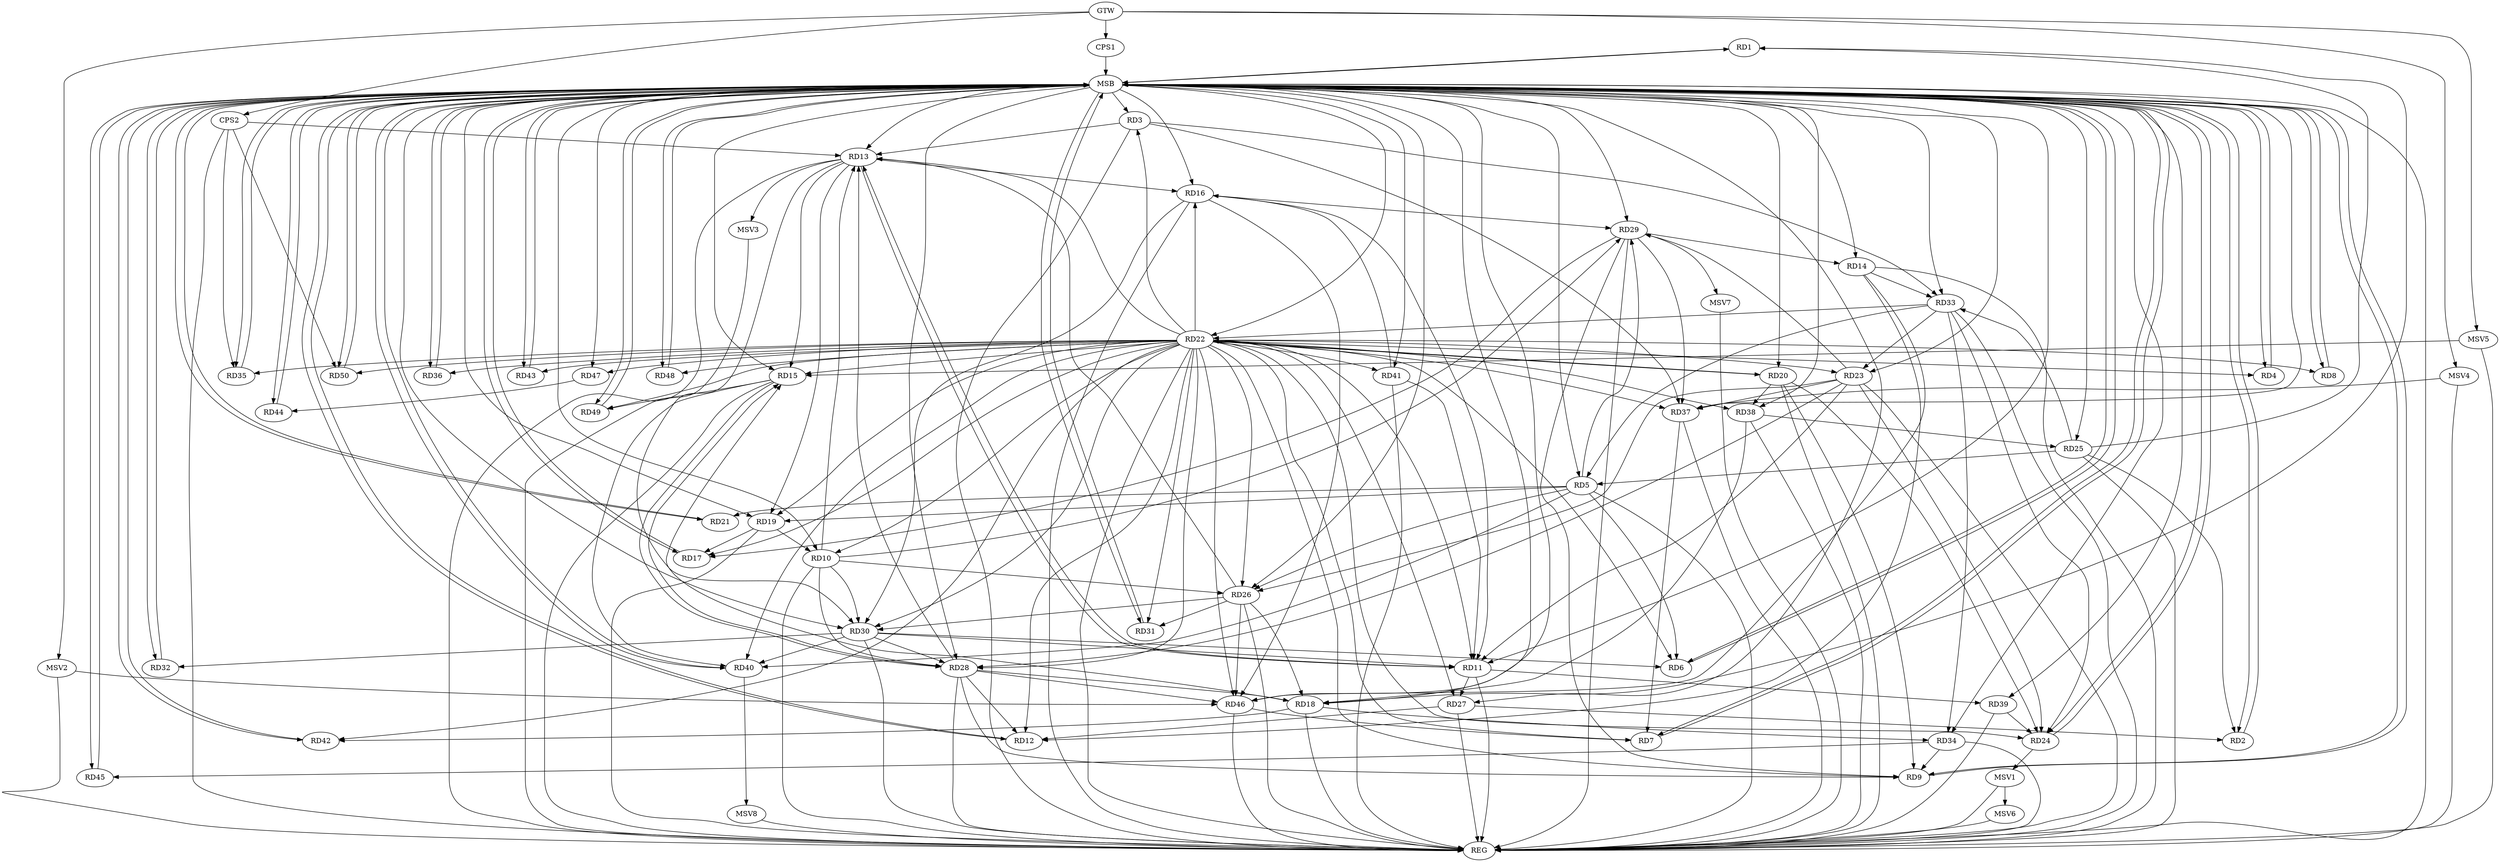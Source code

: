 strict digraph G {
  RD1 [ label="RD1" ];
  RD2 [ label="RD2" ];
  RD3 [ label="RD3" ];
  RD4 [ label="RD4" ];
  RD5 [ label="RD5" ];
  RD6 [ label="RD6" ];
  RD7 [ label="RD7" ];
  RD8 [ label="RD8" ];
  RD9 [ label="RD9" ];
  RD10 [ label="RD10" ];
  RD11 [ label="RD11" ];
  RD12 [ label="RD12" ];
  RD13 [ label="RD13" ];
  RD14 [ label="RD14" ];
  RD15 [ label="RD15" ];
  RD16 [ label="RD16" ];
  RD17 [ label="RD17" ];
  RD18 [ label="RD18" ];
  RD19 [ label="RD19" ];
  RD20 [ label="RD20" ];
  RD21 [ label="RD21" ];
  RD22 [ label="RD22" ];
  RD23 [ label="RD23" ];
  RD24 [ label="RD24" ];
  RD25 [ label="RD25" ];
  RD26 [ label="RD26" ];
  RD27 [ label="RD27" ];
  RD28 [ label="RD28" ];
  RD29 [ label="RD29" ];
  RD30 [ label="RD30" ];
  RD31 [ label="RD31" ];
  RD32 [ label="RD32" ];
  RD33 [ label="RD33" ];
  RD34 [ label="RD34" ];
  RD35 [ label="RD35" ];
  RD36 [ label="RD36" ];
  RD37 [ label="RD37" ];
  RD38 [ label="RD38" ];
  RD39 [ label="RD39" ];
  RD40 [ label="RD40" ];
  RD41 [ label="RD41" ];
  RD42 [ label="RD42" ];
  RD43 [ label="RD43" ];
  RD44 [ label="RD44" ];
  RD45 [ label="RD45" ];
  RD46 [ label="RD46" ];
  RD47 [ label="RD47" ];
  RD48 [ label="RD48" ];
  RD49 [ label="RD49" ];
  RD50 [ label="RD50" ];
  CPS1 [ label="CPS1" ];
  CPS2 [ label="CPS2" ];
  GTW [ label="GTW" ];
  REG [ label="REG" ];
  MSB [ label="MSB" ];
  MSV1 [ label="MSV1" ];
  MSV2 [ label="MSV2" ];
  MSV3 [ label="MSV3" ];
  MSV4 [ label="MSV4" ];
  MSV5 [ label="MSV5" ];
  MSV6 [ label="MSV6" ];
  MSV7 [ label="MSV7" ];
  MSV8 [ label="MSV8" ];
  RD18 -> RD1;
  RD25 -> RD1;
  RD25 -> RD2;
  RD27 -> RD2;
  RD3 -> RD13;
  RD3 -> RD33;
  RD3 -> RD37;
  RD5 -> RD6;
  RD5 -> RD19;
  RD5 -> RD21;
  RD25 -> RD5;
  RD5 -> RD26;
  RD5 -> RD29;
  RD33 -> RD5;
  RD5 -> RD40;
  RD22 -> RD6;
  RD30 -> RD6;
  RD22 -> RD7;
  RD37 -> RD7;
  RD46 -> RD7;
  RD20 -> RD9;
  RD22 -> RD9;
  RD28 -> RD9;
  RD29 -> RD9;
  RD34 -> RD9;
  RD10 -> RD13;
  RD19 -> RD10;
  RD10 -> RD26;
  RD10 -> RD28;
  RD10 -> RD29;
  RD10 -> RD30;
  RD11 -> RD13;
  RD13 -> RD11;
  RD16 -> RD11;
  RD23 -> RD11;
  RD11 -> RD27;
  RD30 -> RD11;
  RD11 -> RD39;
  RD41 -> RD11;
  RD14 -> RD12;
  RD22 -> RD12;
  RD27 -> RD12;
  RD28 -> RD12;
  RD13 -> RD15;
  RD13 -> RD16;
  RD13 -> RD19;
  RD26 -> RD13;
  RD28 -> RD13;
  RD13 -> RD30;
  RD29 -> RD14;
  RD14 -> RD33;
  RD14 -> RD46;
  RD18 -> RD15;
  RD15 -> RD28;
  RD28 -> RD15;
  RD15 -> RD40;
  RD15 -> RD49;
  RD22 -> RD16;
  RD16 -> RD29;
  RD16 -> RD30;
  RD41 -> RD16;
  RD16 -> RD46;
  RD19 -> RD17;
  RD29 -> RD17;
  RD26 -> RD18;
  RD28 -> RD18;
  RD18 -> RD34;
  RD38 -> RD18;
  RD18 -> RD42;
  RD20 -> RD22;
  RD20 -> RD24;
  RD20 -> RD38;
  RD33 -> RD22;
  RD22 -> RD37;
  RD22 -> RD38;
  RD22 -> RD46;
  RD23 -> RD24;
  RD23 -> RD26;
  RD23 -> RD28;
  RD23 -> RD29;
  RD33 -> RD23;
  RD23 -> RD37;
  RD33 -> RD24;
  RD39 -> RD24;
  RD25 -> RD33;
  RD38 -> RD25;
  RD26 -> RD30;
  RD26 -> RD31;
  RD26 -> RD46;
  RD30 -> RD28;
  RD28 -> RD46;
  RD29 -> RD37;
  RD30 -> RD32;
  RD30 -> RD40;
  RD33 -> RD34;
  RD34 -> RD45;
  RD47 -> RD44;
  CPS2 -> RD13;
  CPS2 -> RD35;
  CPS2 -> RD50;
  GTW -> CPS1;
  GTW -> CPS2;
  RD3 -> REG;
  RD5 -> REG;
  RD10 -> REG;
  RD11 -> REG;
  RD13 -> REG;
  RD14 -> REG;
  RD15 -> REG;
  RD16 -> REG;
  RD18 -> REG;
  RD19 -> REG;
  RD20 -> REG;
  RD22 -> REG;
  RD23 -> REG;
  RD25 -> REG;
  RD26 -> REG;
  RD27 -> REG;
  RD28 -> REG;
  RD29 -> REG;
  RD30 -> REG;
  RD33 -> REG;
  RD34 -> REG;
  RD37 -> REG;
  RD38 -> REG;
  RD39 -> REG;
  RD41 -> REG;
  RD46 -> REG;
  CPS2 -> REG;
  RD1 -> MSB;
  MSB -> RD24;
  MSB -> REG;
  RD2 -> MSB;
  MSB -> RD1;
  MSB -> RD5;
  MSB -> RD6;
  MSB -> RD12;
  MSB -> RD22;
  MSB -> RD48;
  RD4 -> MSB;
  MSB -> RD3;
  MSB -> RD15;
  MSB -> RD43;
  MSB -> RD47;
  RD6 -> MSB;
  MSB -> RD4;
  MSB -> RD16;
  MSB -> RD20;
  MSB -> RD21;
  MSB -> RD29;
  MSB -> RD33;
  RD7 -> MSB;
  MSB -> RD10;
  MSB -> RD34;
  MSB -> RD37;
  RD8 -> MSB;
  MSB -> RD7;
  MSB -> RD9;
  MSB -> RD32;
  MSB -> RD49;
  RD9 -> MSB;
  MSB -> RD2;
  MSB -> RD11;
  RD12 -> MSB;
  MSB -> RD14;
  RD17 -> MSB;
  MSB -> RD27;
  MSB -> RD38;
  MSB -> RD40;
  MSB -> RD42;
  RD21 -> MSB;
  MSB -> RD31;
  MSB -> RD41;
  RD24 -> MSB;
  MSB -> RD28;
  MSB -> RD30;
  MSB -> RD44;
  RD31 -> MSB;
  MSB -> RD25;
  MSB -> RD36;
  MSB -> RD45;
  RD32 -> MSB;
  MSB -> RD18;
  RD35 -> MSB;
  MSB -> RD17;
  MSB -> RD39;
  MSB -> RD50;
  RD36 -> MSB;
  RD40 -> MSB;
  RD42 -> MSB;
  RD43 -> MSB;
  MSB -> RD13;
  RD44 -> MSB;
  MSB -> RD8;
  RD45 -> MSB;
  RD48 -> MSB;
  MSB -> RD35;
  RD49 -> MSB;
  MSB -> RD19;
  MSB -> RD26;
  RD50 -> MSB;
  MSB -> RD23;
  MSB -> RD46;
  CPS1 -> MSB;
  RD22 -> RD31;
  RD22 -> RD24;
  RD22 -> RD26;
  RD22 -> RD50;
  RD22 -> RD17;
  RD22 -> RD30;
  RD22 -> RD36;
  RD22 -> RD35;
  RD22 -> RD43;
  RD22 -> RD27;
  RD22 -> RD28;
  RD22 -> RD10;
  RD22 -> RD41;
  RD22 -> RD40;
  RD22 -> RD3;
  RD22 -> RD4;
  RD22 -> RD8;
  RD22 -> RD47;
  RD22 -> RD23;
  RD22 -> RD19;
  RD22 -> RD11;
  RD22 -> RD42;
  RD22 -> RD20;
  RD22 -> RD15;
  RD22 -> RD48;
  RD22 -> RD49;
  RD22 -> RD13;
  RD24 -> MSV1;
  MSV1 -> REG;
  MSV2 -> RD46;
  GTW -> MSV2;
  MSV2 -> REG;
  RD13 -> MSV3;
  MSV3 -> REG;
  MSV4 -> RD37;
  GTW -> MSV4;
  MSV4 -> REG;
  MSV5 -> RD15;
  GTW -> MSV5;
  MSV5 -> REG;
  MSV1 -> MSV6;
  MSV6 -> REG;
  RD29 -> MSV7;
  MSV7 -> REG;
  RD40 -> MSV8;
  MSV8 -> REG;
}
